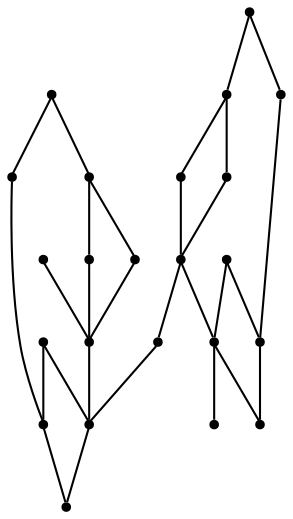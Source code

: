 graph {
  node [shape=point,comment="{\"directed\":false,\"doi\":\"10.1007/978-3-031-22203-0_12\",\"figure\":\"8 (2)\"}"]

  v0 [pos="1449.7080139673644,446.9679496033748"]
  v1 [pos="1408.1534281207084,654.7478387941269"]
  v2 [pos="1366.5957900300027,654.7525124855478"]
  v3 [pos="1366.5957900300027,363.85559968371604"]
  v4 [pos="1408.1534281207084,363.85836574598557"]
  v5 [pos="1366.595790030003,322.2995518991635"]
  v6 [pos="1366.5957900300027,446.9679496033748"]
  v7 [pos="1366.5957900300027,488.52399738792747"]
  v8 [pos="1366.595790030003,571.6360929570327"]
  v9 [pos="1366.5957900300027,530.0800451724801"]
  v10 [pos="1366.595790030003,696.304490661244"]
  v11 [pos="1283.483629681059,322.29955189916336"]
  v12 [pos="1283.483629681059,363.85559968371604"]
  v13 [pos="1283.483629681059,446.9679496033748"]
  v14 [pos="1283.483629681059,488.52399738792747"]
  v15 [pos="1283.483629681059,530.0800451724801"]
  v16 [pos="1283.483629681059,571.6360929570326"]
  v17 [pos="1283.483629681059,654.7525124855478"]
  v18 [pos="1283.483629681059,696.304490661244"]
  v19 [pos="1200.3672089081294,322.2995518991635"]
  v20 [pos="1200.3672089081294,488.52399738792747"]
  v21 [pos="1200.3672089081294,530.0800451724801"]
  v22 [pos="1200.3672089081294,696.304490661244"]

  v0 -- v8 [id="-1",pos="1449.7080139673644,446.9679496033748 1449.7059155495804,571.6360929570327 1449.7059155495804,571.6360929570327 1449.7059155495804,571.6360929570327 1366.595790030003,571.6360929570327 1366.595790030003,571.6360929570327 1366.595790030003,571.6360929570327"]
  v22 -- v18 [id="-2",pos="1200.3672089081294,696.304490661244 1283.483629681059,696.304490661244 1283.483629681059,696.304490661244 1283.483629681059,696.304490661244"]
  v22 -- v21 [id="-3",pos="1200.3672089081294,696.304490661244 1200.3672089081294,530.0800451724801 1200.3672089081294,530.0800451724801 1200.3672089081294,530.0800451724801"]
  v21 -- v15 [id="-4",pos="1200.3672089081294,530.0800451724801 1283.483629681059,530.0800451724801 1283.483629681059,530.0800451724801 1283.483629681059,530.0800451724801"]
  v15 -- v9 [id="-5",pos="1283.483629681059,530.0800451724801 1366.5957900300027,530.0800451724801 1366.5957900300027,530.0800451724801 1366.5957900300027,530.0800451724801"]
  v20 -- v14 [id="-6",pos="1200.3672089081294,488.52399738792747 1283.483629681059,488.52399738792747 1283.483629681059,488.52399738792747 1283.483629681059,488.52399738792747"]
  v14 -- v7 [id="-7",pos="1283.483629681059,488.52399738792747 1366.5957900300027,488.52399738792747 1366.5957900300027,488.52399738792747 1366.5957900300027,488.52399738792747"]
  v20 -- v19 [id="-8",pos="1200.3672089081294,488.52399738792747 1200.3672089081294,322.2995518991635 1200.3672089081294,322.2995518991635 1200.3672089081294,322.2995518991635"]
  v19 -- v11 [id="-9",pos="1200.3672089081294,322.2995518991635 1283.483629681059,322.29955189916336 1283.483629681059,322.29955189916336 1283.483629681059,322.29955189916336"]
  v11 -- v5 [id="-10",pos="1283.483629681059,322.29955189916336 1366.595790030003,322.2995518991635 1366.595790030003,322.2995518991635 1366.595790030003,322.2995518991635"]
  v18 -- v10 [id="-11",pos="1283.483629681059,696.304490661244 1366.595790030003,696.304490661244 1366.595790030003,696.304490661244 1366.595790030003,696.304490661244"]
  v18 -- v17 [id="-12",pos="1283.483629681059,696.304490661244 1283.483629681059,654.7525124855478 1283.483629681059,654.7525124855478 1283.483629681059,654.7525124855478"]
  v17 -- v2 [id="-13",pos="1283.483629681059,654.7525124855478 1366.5957900300027,654.7525124855478 1366.5957900300027,654.7525124855478 1366.5957900300027,654.7525124855478"]
  v16 -- v8 [id="-14",pos="1283.483629681059,571.6360929570326 1366.595790030003,571.6360929570327 1366.595790030003,571.6360929570327 1366.595790030003,571.6360929570327"]
  v16 -- v15 [id="-15",pos="1283.483629681059,571.6360929570326 1283.483629681059,530.0800451724801 1283.483629681059,530.0800451724801 1283.483629681059,530.0800451724801"]
  v14 -- v13 [id="-18",pos="1283.483629681059,488.52399738792747 1283.483629681059,446.9679496033748 1283.483629681059,446.9679496033748 1283.483629681059,446.9679496033748"]
  v13 -- v6 [id="-19",pos="1283.483629681059,446.9679496033748 1366.5957900300027,446.9679496033748 1366.5957900300027,446.9679496033748 1366.5957900300027,446.9679496033748"]
  v12 -- v3 [id="-20",pos="1283.483629681059,363.85559968371604 1366.5957900300027,363.85559968371604 1366.5957900300027,363.85559968371604 1366.5957900300027,363.85559968371604"]
  v12 -- v11 [id="-21",pos="1283.483629681059,363.85559968371604 1283.483629681059,322.29955189916336 1283.483629681059,322.29955189916336 1283.483629681059,322.29955189916336"]
  v10 -- v2 [id="-25",pos="1366.595790030003,696.304490661244 1366.5957900300027,654.7525124855478 1366.5957900300027,654.7525124855478 1366.5957900300027,654.7525124855478"]
  v2 -- v8 [id="-26",pos="1366.5957900300027,654.7525124855478 1366.595790030003,571.6360929570327 1366.595790030003,571.6360929570327 1366.595790030003,571.6360929570327"]
  v8 -- v9 [id="-27",pos="1366.595790030003,571.6360929570327 1366.5957900300027,530.0800451724801 1366.5957900300027,530.0800451724801 1366.5957900300027,530.0800451724801"]
  v7 -- v6 [id="-30",pos="1366.5957900300027,488.52399738792747 1366.5957900300027,446.9679496033748 1366.5957900300027,446.9679496033748 1366.5957900300027,446.9679496033748"]
  v6 -- v3 [id="-32",pos="1366.5957900300027,446.9679496033748 1366.5957900300027,363.85559968371604 1366.5957900300027,363.85559968371604 1366.5957900300027,363.85559968371604"]
  v3 -- v5 [id="-33",pos="1366.5957900300027,363.85559968371604 1366.595790030003,322.2995518991635 1366.595790030003,322.2995518991635 1366.595790030003,322.2995518991635"]
  v6 -- v0 [id="-34",pos="1366.5957900300027,446.9679496033748 1449.7080139673644,446.9679496033748 1449.7080139673644,446.9679496033748 1449.7080139673644,446.9679496033748"]
  v3 -- v4 [id="-36",pos="1366.5957900300027,363.85559968371604 1408.1534281207084,363.85836574598557 1408.1534281207084,363.85836574598557 1408.1534281207084,363.85836574598557"]
  v1 -- v2 [id="-37",pos="1408.1534281207084,654.7478387941269 1366.5957900300027,654.7525124855478 1366.5957900300027,654.7525124855478 1366.5957900300027,654.7525124855478"]
}